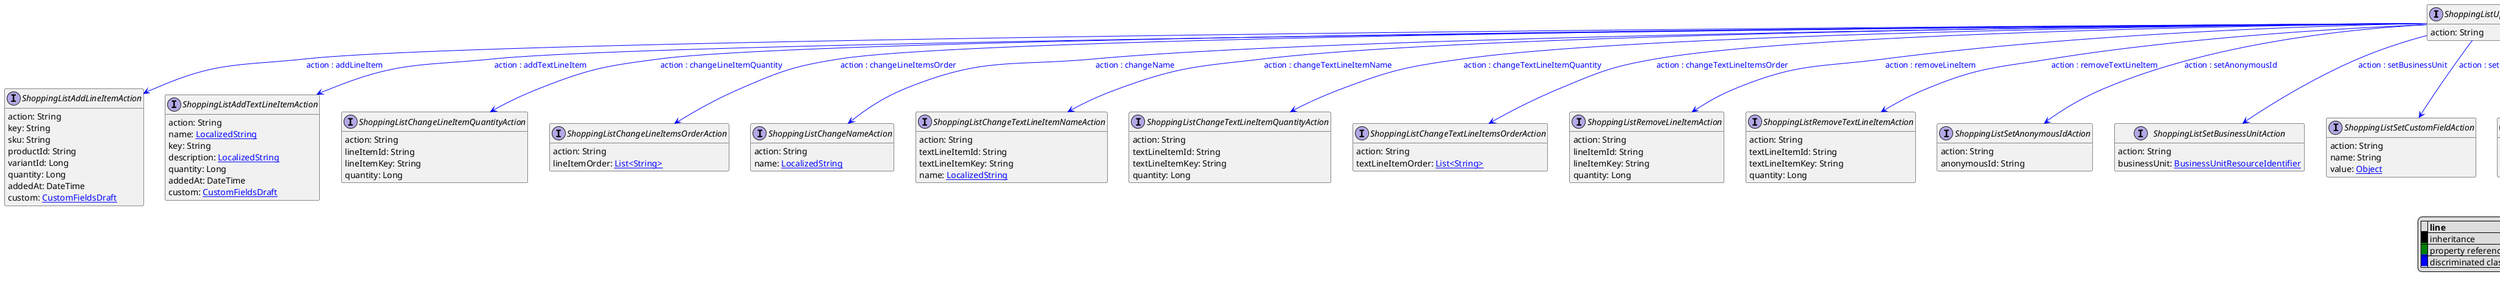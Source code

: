 @startuml

hide empty fields
hide empty methods
legend
|= |= line |
|<back:black>   </back>| inheritance |
|<back:green>   </back>| property reference |
|<back:blue>   </back>| discriminated class |
endlegend
interface ShoppingListUpdateAction [[ShoppingListUpdateAction.svg]]  {
    action: String
}


interface ShoppingListAddLineItemAction [[ShoppingListAddLineItemAction.svg]]  {
    action: String
    key: String
    sku: String
    productId: String
    variantId: Long
    quantity: Long
    addedAt: DateTime
    custom: [[CustomFieldsDraft.svg CustomFieldsDraft]]
}
interface ShoppingListAddTextLineItemAction [[ShoppingListAddTextLineItemAction.svg]]  {
    action: String
    name: [[LocalizedString.svg LocalizedString]]
    key: String
    description: [[LocalizedString.svg LocalizedString]]
    quantity: Long
    addedAt: DateTime
    custom: [[CustomFieldsDraft.svg CustomFieldsDraft]]
}
interface ShoppingListChangeLineItemQuantityAction [[ShoppingListChangeLineItemQuantityAction.svg]]  {
    action: String
    lineItemId: String
    lineItemKey: String
    quantity: Long
}
interface ShoppingListChangeLineItemsOrderAction [[ShoppingListChangeLineItemsOrderAction.svg]]  {
    action: String
    lineItemOrder: [[String.svg List<String>]]
}
interface ShoppingListChangeNameAction [[ShoppingListChangeNameAction.svg]]  {
    action: String
    name: [[LocalizedString.svg LocalizedString]]
}
interface ShoppingListChangeTextLineItemNameAction [[ShoppingListChangeTextLineItemNameAction.svg]]  {
    action: String
    textLineItemId: String
    textLineItemKey: String
    name: [[LocalizedString.svg LocalizedString]]
}
interface ShoppingListChangeTextLineItemQuantityAction [[ShoppingListChangeTextLineItemQuantityAction.svg]]  {
    action: String
    textLineItemId: String
    textLineItemKey: String
    quantity: Long
}
interface ShoppingListChangeTextLineItemsOrderAction [[ShoppingListChangeTextLineItemsOrderAction.svg]]  {
    action: String
    textLineItemOrder: [[String.svg List<String>]]
}
interface ShoppingListRemoveLineItemAction [[ShoppingListRemoveLineItemAction.svg]]  {
    action: String
    lineItemId: String
    lineItemKey: String
    quantity: Long
}
interface ShoppingListRemoveTextLineItemAction [[ShoppingListRemoveTextLineItemAction.svg]]  {
    action: String
    textLineItemId: String
    textLineItemKey: String
    quantity: Long
}
interface ShoppingListSetAnonymousIdAction [[ShoppingListSetAnonymousIdAction.svg]]  {
    action: String
    anonymousId: String
}
interface ShoppingListSetBusinessUnitAction [[ShoppingListSetBusinessUnitAction.svg]]  {
    action: String
    businessUnit: [[BusinessUnitResourceIdentifier.svg BusinessUnitResourceIdentifier]]
}
interface ShoppingListSetCustomFieldAction [[ShoppingListSetCustomFieldAction.svg]]  {
    action: String
    name: String
    value: [[Object.svg Object]]
}
interface ShoppingListSetCustomTypeAction [[ShoppingListSetCustomTypeAction.svg]]  {
    action: String
    type: [[TypeResourceIdentifier.svg TypeResourceIdentifier]]
    fields: [[FieldContainer.svg FieldContainer]]
}
interface ShoppingListSetCustomerAction [[ShoppingListSetCustomerAction.svg]]  {
    action: String
    customer: [[CustomerResourceIdentifier.svg CustomerResourceIdentifier]]
}
interface ShoppingListSetDeleteDaysAfterLastModificationAction [[ShoppingListSetDeleteDaysAfterLastModificationAction.svg]]  {
    action: String
    deleteDaysAfterLastModification: Integer
}
interface ShoppingListSetDescriptionAction [[ShoppingListSetDescriptionAction.svg]]  {
    action: String
    description: [[LocalizedString.svg LocalizedString]]
}
interface ShoppingListSetKeyAction [[ShoppingListSetKeyAction.svg]]  {
    action: String
    key: String
}
interface ShoppingListSetLineItemCustomFieldAction [[ShoppingListSetLineItemCustomFieldAction.svg]]  {
    action: String
    lineItemId: String
    lineItemKey: String
    name: String
    value: [[Object.svg Object]]
}
interface ShoppingListSetLineItemCustomTypeAction [[ShoppingListSetLineItemCustomTypeAction.svg]]  {
    action: String
    lineItemId: String
    lineItemKey: String
    type: [[TypeResourceIdentifier.svg TypeResourceIdentifier]]
    fields: [[FieldContainer.svg FieldContainer]]
}
interface ShoppingListSetSlugAction [[ShoppingListSetSlugAction.svg]]  {
    action: String
    slug: [[LocalizedString.svg LocalizedString]]
}
interface ShoppingListSetStoreAction [[ShoppingListSetStoreAction.svg]]  {
    action: String
    store: [[StoreResourceIdentifier.svg StoreResourceIdentifier]]
}
interface ShoppingListSetTextLineItemCustomFieldAction [[ShoppingListSetTextLineItemCustomFieldAction.svg]]  {
    action: String
    textLineItemId: String
    textLineItemKey: String
    name: String
    value: [[Object.svg Object]]
}
interface ShoppingListSetTextLineItemCustomTypeAction [[ShoppingListSetTextLineItemCustomTypeAction.svg]]  {
    action: String
    textLineItemId: String
    textLineItemKey: String
    type: [[TypeResourceIdentifier.svg TypeResourceIdentifier]]
    fields: [[FieldContainer.svg FieldContainer]]
}
interface ShoppingListSetTextLineItemDescriptionAction [[ShoppingListSetTextLineItemDescriptionAction.svg]]  {
    action: String
    textLineItemId: String
    textLineItemKey: String
    description: [[LocalizedString.svg LocalizedString]]
}
interface ShoppingListUpdate [[ShoppingListUpdate.svg]]  {
    version: Long
    actions: [[ShoppingListUpdateAction.svg List<ShoppingListUpdateAction>]]
}
ShoppingListUpdateAction --> ShoppingListAddLineItemAction #blue;text:blue : "action : addLineItem"
ShoppingListUpdateAction --> ShoppingListAddTextLineItemAction #blue;text:blue : "action : addTextLineItem"
ShoppingListUpdateAction --> ShoppingListChangeLineItemQuantityAction #blue;text:blue : "action : changeLineItemQuantity"
ShoppingListUpdateAction --> ShoppingListChangeLineItemsOrderAction #blue;text:blue : "action : changeLineItemsOrder"
ShoppingListUpdateAction --> ShoppingListChangeNameAction #blue;text:blue : "action : changeName"
ShoppingListUpdateAction --> ShoppingListChangeTextLineItemNameAction #blue;text:blue : "action : changeTextLineItemName"
ShoppingListUpdateAction --> ShoppingListChangeTextLineItemQuantityAction #blue;text:blue : "action : changeTextLineItemQuantity"
ShoppingListUpdateAction --> ShoppingListChangeTextLineItemsOrderAction #blue;text:blue : "action : changeTextLineItemsOrder"
ShoppingListUpdateAction --> ShoppingListRemoveLineItemAction #blue;text:blue : "action : removeLineItem"
ShoppingListUpdateAction --> ShoppingListRemoveTextLineItemAction #blue;text:blue : "action : removeTextLineItem"
ShoppingListUpdateAction --> ShoppingListSetAnonymousIdAction #blue;text:blue : "action : setAnonymousId"
ShoppingListUpdateAction --> ShoppingListSetBusinessUnitAction #blue;text:blue : "action : setBusinessUnit"
ShoppingListUpdateAction --> ShoppingListSetCustomFieldAction #blue;text:blue : "action : setCustomField"
ShoppingListUpdateAction --> ShoppingListSetCustomTypeAction #blue;text:blue : "action : setCustomType"
ShoppingListUpdateAction --> ShoppingListSetCustomerAction #blue;text:blue : "action : setCustomer"
ShoppingListUpdateAction --> ShoppingListSetDeleteDaysAfterLastModificationAction #blue;text:blue : "action : setDeleteDaysAfterLastModification"
ShoppingListUpdateAction --> ShoppingListSetDescriptionAction #blue;text:blue : "action : setDescription"
ShoppingListUpdateAction --> ShoppingListSetKeyAction #blue;text:blue : "action : setKey"
ShoppingListUpdateAction --> ShoppingListSetLineItemCustomFieldAction #blue;text:blue : "action : setLineItemCustomField"
ShoppingListUpdateAction --> ShoppingListSetLineItemCustomTypeAction #blue;text:blue : "action : setLineItemCustomType"
ShoppingListUpdateAction --> ShoppingListSetSlugAction #blue;text:blue : "action : setSlug"
ShoppingListUpdateAction --> ShoppingListSetStoreAction #blue;text:blue : "action : setStore"
ShoppingListUpdateAction --> ShoppingListSetTextLineItemCustomFieldAction #blue;text:blue : "action : setTextLineItemCustomField"
ShoppingListUpdateAction --> ShoppingListSetTextLineItemCustomTypeAction #blue;text:blue : "action : setTextLineItemCustomType"
ShoppingListUpdateAction --> ShoppingListSetTextLineItemDescriptionAction #blue;text:blue : "action : setTextLineItemDescription"
ShoppingListUpdateAction --> ShoppingListUpdate #green;text:green : "actions"
@enduml
